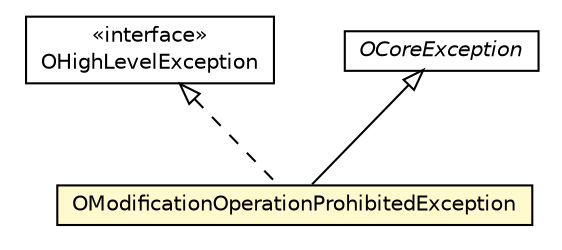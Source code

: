 #!/usr/local/bin/dot
#
# Class diagram 
# Generated by UMLGraph version R5_6-24-gf6e263 (http://www.umlgraph.org/)
#

digraph G {
	edge [fontname="Helvetica",fontsize=10,labelfontname="Helvetica",labelfontsize=10];
	node [fontname="Helvetica",fontsize=10,shape=plaintext];
	nodesep=0.25;
	ranksep=0.5;
	// com.orientechnologies.common.concur.lock.OModificationOperationProhibitedException
	c4775072 [label=<<table title="com.orientechnologies.common.concur.lock.OModificationOperationProhibitedException" border="0" cellborder="1" cellspacing="0" cellpadding="2" port="p" bgcolor="lemonChiffon" href="./OModificationOperationProhibitedException.html">
		<tr><td><table border="0" cellspacing="0" cellpadding="1">
<tr><td align="center" balign="center"> OModificationOperationProhibitedException </td></tr>
		</table></td></tr>
		</table>>, URL="./OModificationOperationProhibitedException.html", fontname="Helvetica", fontcolor="black", fontsize=10.0];
	// com.orientechnologies.common.exception.OHighLevelException
	c4775200 [label=<<table title="com.orientechnologies.common.exception.OHighLevelException" border="0" cellborder="1" cellspacing="0" cellpadding="2" port="p" href="../../exception/OHighLevelException.html">
		<tr><td><table border="0" cellspacing="0" cellpadding="1">
<tr><td align="center" balign="center"> &#171;interface&#187; </td></tr>
<tr><td align="center" balign="center"> OHighLevelException </td></tr>
		</table></td></tr>
		</table>>, URL="../../exception/OHighLevelException.html", fontname="Helvetica", fontcolor="black", fontsize=10.0];
	// com.orientechnologies.orient.core.exception.OCoreException
	c4776698 [label=<<table title="com.orientechnologies.orient.core.exception.OCoreException" border="0" cellborder="1" cellspacing="0" cellpadding="2" port="p" href="../../../orient/core/exception/OCoreException.html">
		<tr><td><table border="0" cellspacing="0" cellpadding="1">
<tr><td align="center" balign="center"><font face="Helvetica-Oblique"> OCoreException </font></td></tr>
		</table></td></tr>
		</table>>, URL="../../../orient/core/exception/OCoreException.html", fontname="Helvetica", fontcolor="black", fontsize=10.0];
	//com.orientechnologies.common.concur.lock.OModificationOperationProhibitedException extends com.orientechnologies.orient.core.exception.OCoreException
	c4776698:p -> c4775072:p [dir=back,arrowtail=empty];
	//com.orientechnologies.common.concur.lock.OModificationOperationProhibitedException implements com.orientechnologies.common.exception.OHighLevelException
	c4775200:p -> c4775072:p [dir=back,arrowtail=empty,style=dashed];
}

